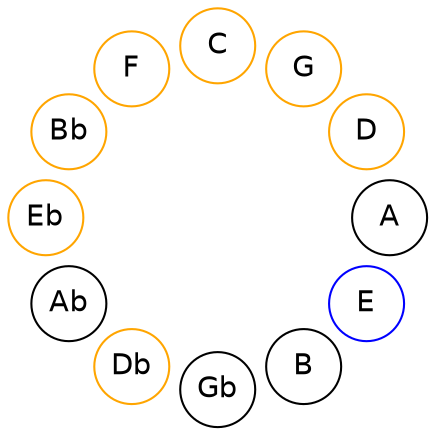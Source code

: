 
graph {

layout = circo;
mindist = .1

node [shape = circle, fontname = Helvetica, margin = 0]
edge [style=invis]

subgraph 1 {
	E -- B -- Gb -- Db -- Ab -- Eb -- Bb -- F -- C -- G -- D -- A -- E
}

E [color=blue];
Db [color=orange];
Eb [color=orange];
Bb [color=orange];
F [color=orange];
C [color=orange];
G [color=orange];
D [color=orange];
}
